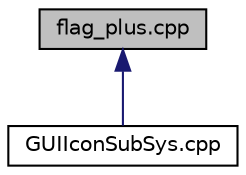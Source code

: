 digraph "flag_plus.cpp"
{
  edge [fontname="Helvetica",fontsize="10",labelfontname="Helvetica",labelfontsize="10"];
  node [fontname="Helvetica",fontsize="10",shape=record];
  Node1 [label="flag_plus.cpp",height=0.2,width=0.4,color="black", fillcolor="grey75", style="filled", fontcolor="black"];
  Node1 -> Node2 [dir="back",color="midnightblue",fontsize="10",style="solid",fontname="Helvetica"];
  Node2 [label="GUIIconSubSys.cpp",height=0.2,width=0.4,color="black", fillcolor="white", style="filled",URL="$d6/d00/_g_u_i_icon_sub_sys_8cpp.html"];
}
